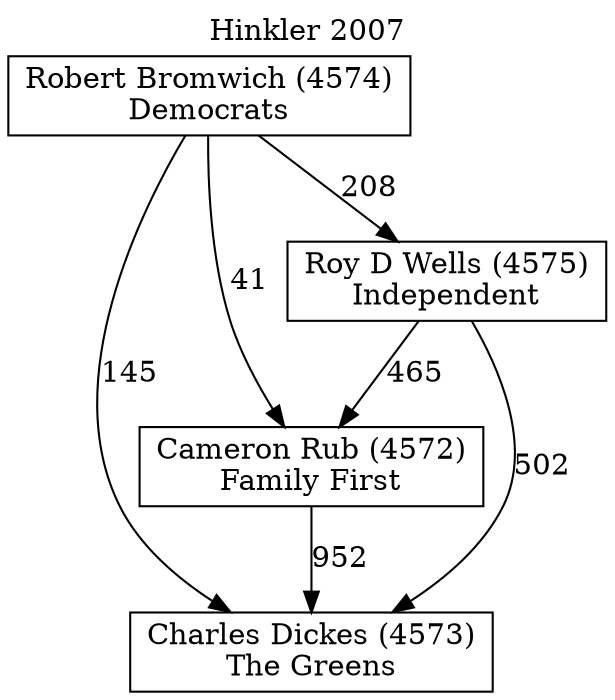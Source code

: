 // House preference flow
digraph "Charles Dickes (4573)_Hinkler_2007" {
	graph [label="Hinkler 2007" labelloc=t mclimit=10]
	node [shape=box]
	"Charles Dickes (4573)" [label="Charles Dickes (4573)
The Greens"]
	"Cameron Rub (4572)" [label="Cameron Rub (4572)
Family First"]
	"Roy D Wells (4575)" [label="Roy D Wells (4575)
Independent"]
	"Robert Bromwich (4574)" [label="Robert Bromwich (4574)
Democrats"]
	"Charles Dickes (4573)" [label="Charles Dickes (4573)
The Greens"]
	"Roy D Wells (4575)" [label="Roy D Wells (4575)
Independent"]
	"Robert Bromwich (4574)" [label="Robert Bromwich (4574)
Democrats"]
	"Charles Dickes (4573)" [label="Charles Dickes (4573)
The Greens"]
	"Robert Bromwich (4574)" [label="Robert Bromwich (4574)
Democrats"]
	"Robert Bromwich (4574)" [label="Robert Bromwich (4574)
Democrats"]
	"Roy D Wells (4575)" [label="Roy D Wells (4575)
Independent"]
	"Robert Bromwich (4574)" [label="Robert Bromwich (4574)
Democrats"]
	"Robert Bromwich (4574)" [label="Robert Bromwich (4574)
Democrats"]
	"Cameron Rub (4572)" [label="Cameron Rub (4572)
Family First"]
	"Roy D Wells (4575)" [label="Roy D Wells (4575)
Independent"]
	"Robert Bromwich (4574)" [label="Robert Bromwich (4574)
Democrats"]
	"Cameron Rub (4572)" [label="Cameron Rub (4572)
Family First"]
	"Robert Bromwich (4574)" [label="Robert Bromwich (4574)
Democrats"]
	"Robert Bromwich (4574)" [label="Robert Bromwich (4574)
Democrats"]
	"Roy D Wells (4575)" [label="Roy D Wells (4575)
Independent"]
	"Robert Bromwich (4574)" [label="Robert Bromwich (4574)
Democrats"]
	"Robert Bromwich (4574)" [label="Robert Bromwich (4574)
Democrats"]
	"Cameron Rub (4572)" -> "Charles Dickes (4573)" [label=952]
	"Roy D Wells (4575)" -> "Cameron Rub (4572)" [label=465]
	"Robert Bromwich (4574)" -> "Roy D Wells (4575)" [label=208]
	"Roy D Wells (4575)" -> "Charles Dickes (4573)" [label=502]
	"Robert Bromwich (4574)" -> "Charles Dickes (4573)" [label=145]
	"Robert Bromwich (4574)" -> "Cameron Rub (4572)" [label=41]
}
